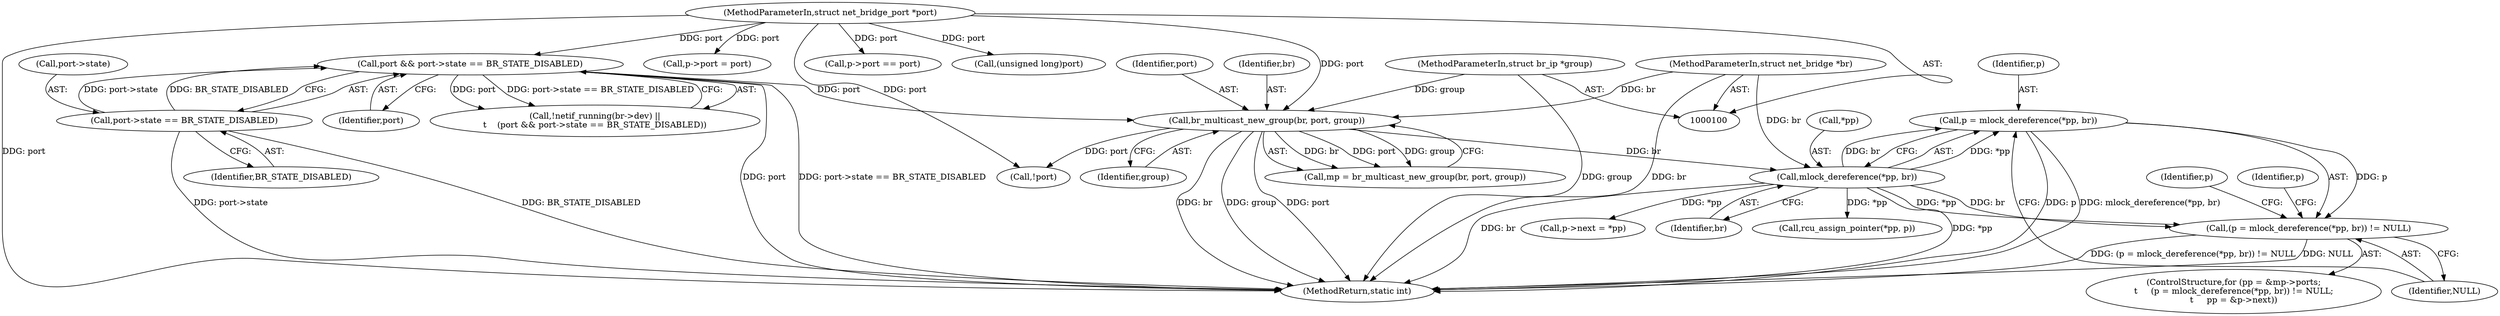 digraph "0_linux_6b0d6a9b4296fa16a28d10d416db7a770fc03287@API" {
"1000185" [label="(Call,p = mlock_dereference(*pp, br))"];
"1000187" [label="(Call,mlock_dereference(*pp, br))"];
"1000135" [label="(Call,br_multicast_new_group(br, port, group))"];
"1000101" [label="(MethodParameterIn,struct net_bridge *br)"];
"1000125" [label="(Call,port && port->state == BR_STATE_DISABLED)"];
"1000102" [label="(MethodParameterIn,struct net_bridge_port *port)"];
"1000127" [label="(Call,port->state == BR_STATE_DISABLED)"];
"1000103" [label="(MethodParameterIn,struct br_ip *group)"];
"1000184" [label="(Call,(p = mlock_dereference(*pp, br)) != NULL)"];
"1000138" [label="(Identifier,group)"];
"1000126" [label="(Identifier,port)"];
"1000185" [label="(Call,p = mlock_dereference(*pp, br))"];
"1000277" [label="(Call,rcu_assign_pointer(*pp, p))"];
"1000187" [label="(Call,mlock_dereference(*pp, br))"];
"1000148" [label="(Call,!port)"];
"1000239" [label="(Call,p->port = port)"];
"1000177" [label="(ControlStructure,for (pp = &mp->ports;\n\t     (p = mlock_dereference(*pp, br)) != NULL;\n\t     pp = &p->next))"];
"1000218" [label="(Identifier,p)"];
"1000103" [label="(MethodParameterIn,struct br_ip *group)"];
"1000202" [label="(Identifier,p)"];
"1000131" [label="(Identifier,BR_STATE_DISABLED)"];
"1000101" [label="(MethodParameterIn,struct net_bridge *br)"];
"1000137" [label="(Identifier,port)"];
"1000135" [label="(Call,br_multicast_new_group(br, port, group))"];
"1000304" [label="(MethodReturn,static int)"];
"1000200" [label="(Call,p->port == port)"];
"1000102" [label="(MethodParameterIn,struct net_bridge_port *port)"];
"1000133" [label="(Call,mp = br_multicast_new_group(br, port, group))"];
"1000188" [label="(Call,*pp)"];
"1000136" [label="(Identifier,br)"];
"1000119" [label="(Call,!netif_running(br->dev) ||\n\t    (port && port->state == BR_STATE_DISABLED))"];
"1000184" [label="(Call,(p = mlock_dereference(*pp, br)) != NULL)"];
"1000244" [label="(Call,p->next = *pp)"];
"1000127" [label="(Call,port->state == BR_STATE_DISABLED)"];
"1000213" [label="(Call,(unsigned long)port)"];
"1000191" [label="(Identifier,NULL)"];
"1000125" [label="(Call,port && port->state == BR_STATE_DISABLED)"];
"1000186" [label="(Identifier,p)"];
"1000128" [label="(Call,port->state)"];
"1000190" [label="(Identifier,br)"];
"1000185" -> "1000184"  [label="AST: "];
"1000185" -> "1000187"  [label="CFG: "];
"1000186" -> "1000185"  [label="AST: "];
"1000187" -> "1000185"  [label="AST: "];
"1000191" -> "1000185"  [label="CFG: "];
"1000185" -> "1000304"  [label="DDG: p"];
"1000185" -> "1000304"  [label="DDG: mlock_dereference(*pp, br)"];
"1000185" -> "1000184"  [label="DDG: p"];
"1000187" -> "1000185"  [label="DDG: *pp"];
"1000187" -> "1000185"  [label="DDG: br"];
"1000187" -> "1000190"  [label="CFG: "];
"1000188" -> "1000187"  [label="AST: "];
"1000190" -> "1000187"  [label="AST: "];
"1000187" -> "1000304"  [label="DDG: *pp"];
"1000187" -> "1000304"  [label="DDG: br"];
"1000187" -> "1000184"  [label="DDG: *pp"];
"1000187" -> "1000184"  [label="DDG: br"];
"1000135" -> "1000187"  [label="DDG: br"];
"1000101" -> "1000187"  [label="DDG: br"];
"1000187" -> "1000244"  [label="DDG: *pp"];
"1000187" -> "1000277"  [label="DDG: *pp"];
"1000135" -> "1000133"  [label="AST: "];
"1000135" -> "1000138"  [label="CFG: "];
"1000136" -> "1000135"  [label="AST: "];
"1000137" -> "1000135"  [label="AST: "];
"1000138" -> "1000135"  [label="AST: "];
"1000133" -> "1000135"  [label="CFG: "];
"1000135" -> "1000304"  [label="DDG: br"];
"1000135" -> "1000304"  [label="DDG: group"];
"1000135" -> "1000304"  [label="DDG: port"];
"1000135" -> "1000133"  [label="DDG: br"];
"1000135" -> "1000133"  [label="DDG: port"];
"1000135" -> "1000133"  [label="DDG: group"];
"1000101" -> "1000135"  [label="DDG: br"];
"1000125" -> "1000135"  [label="DDG: port"];
"1000102" -> "1000135"  [label="DDG: port"];
"1000103" -> "1000135"  [label="DDG: group"];
"1000135" -> "1000148"  [label="DDG: port"];
"1000101" -> "1000100"  [label="AST: "];
"1000101" -> "1000304"  [label="DDG: br"];
"1000125" -> "1000119"  [label="AST: "];
"1000125" -> "1000126"  [label="CFG: "];
"1000125" -> "1000127"  [label="CFG: "];
"1000126" -> "1000125"  [label="AST: "];
"1000127" -> "1000125"  [label="AST: "];
"1000119" -> "1000125"  [label="CFG: "];
"1000125" -> "1000304"  [label="DDG: port"];
"1000125" -> "1000304"  [label="DDG: port->state == BR_STATE_DISABLED"];
"1000125" -> "1000119"  [label="DDG: port"];
"1000125" -> "1000119"  [label="DDG: port->state == BR_STATE_DISABLED"];
"1000102" -> "1000125"  [label="DDG: port"];
"1000127" -> "1000125"  [label="DDG: port->state"];
"1000127" -> "1000125"  [label="DDG: BR_STATE_DISABLED"];
"1000102" -> "1000100"  [label="AST: "];
"1000102" -> "1000304"  [label="DDG: port"];
"1000102" -> "1000148"  [label="DDG: port"];
"1000102" -> "1000200"  [label="DDG: port"];
"1000102" -> "1000213"  [label="DDG: port"];
"1000102" -> "1000239"  [label="DDG: port"];
"1000127" -> "1000131"  [label="CFG: "];
"1000128" -> "1000127"  [label="AST: "];
"1000131" -> "1000127"  [label="AST: "];
"1000127" -> "1000304"  [label="DDG: port->state"];
"1000127" -> "1000304"  [label="DDG: BR_STATE_DISABLED"];
"1000103" -> "1000100"  [label="AST: "];
"1000103" -> "1000304"  [label="DDG: group"];
"1000184" -> "1000177"  [label="AST: "];
"1000184" -> "1000191"  [label="CFG: "];
"1000191" -> "1000184"  [label="AST: "];
"1000202" -> "1000184"  [label="CFG: "];
"1000218" -> "1000184"  [label="CFG: "];
"1000184" -> "1000304"  [label="DDG: (p = mlock_dereference(*pp, br)) != NULL"];
"1000184" -> "1000304"  [label="DDG: NULL"];
}
